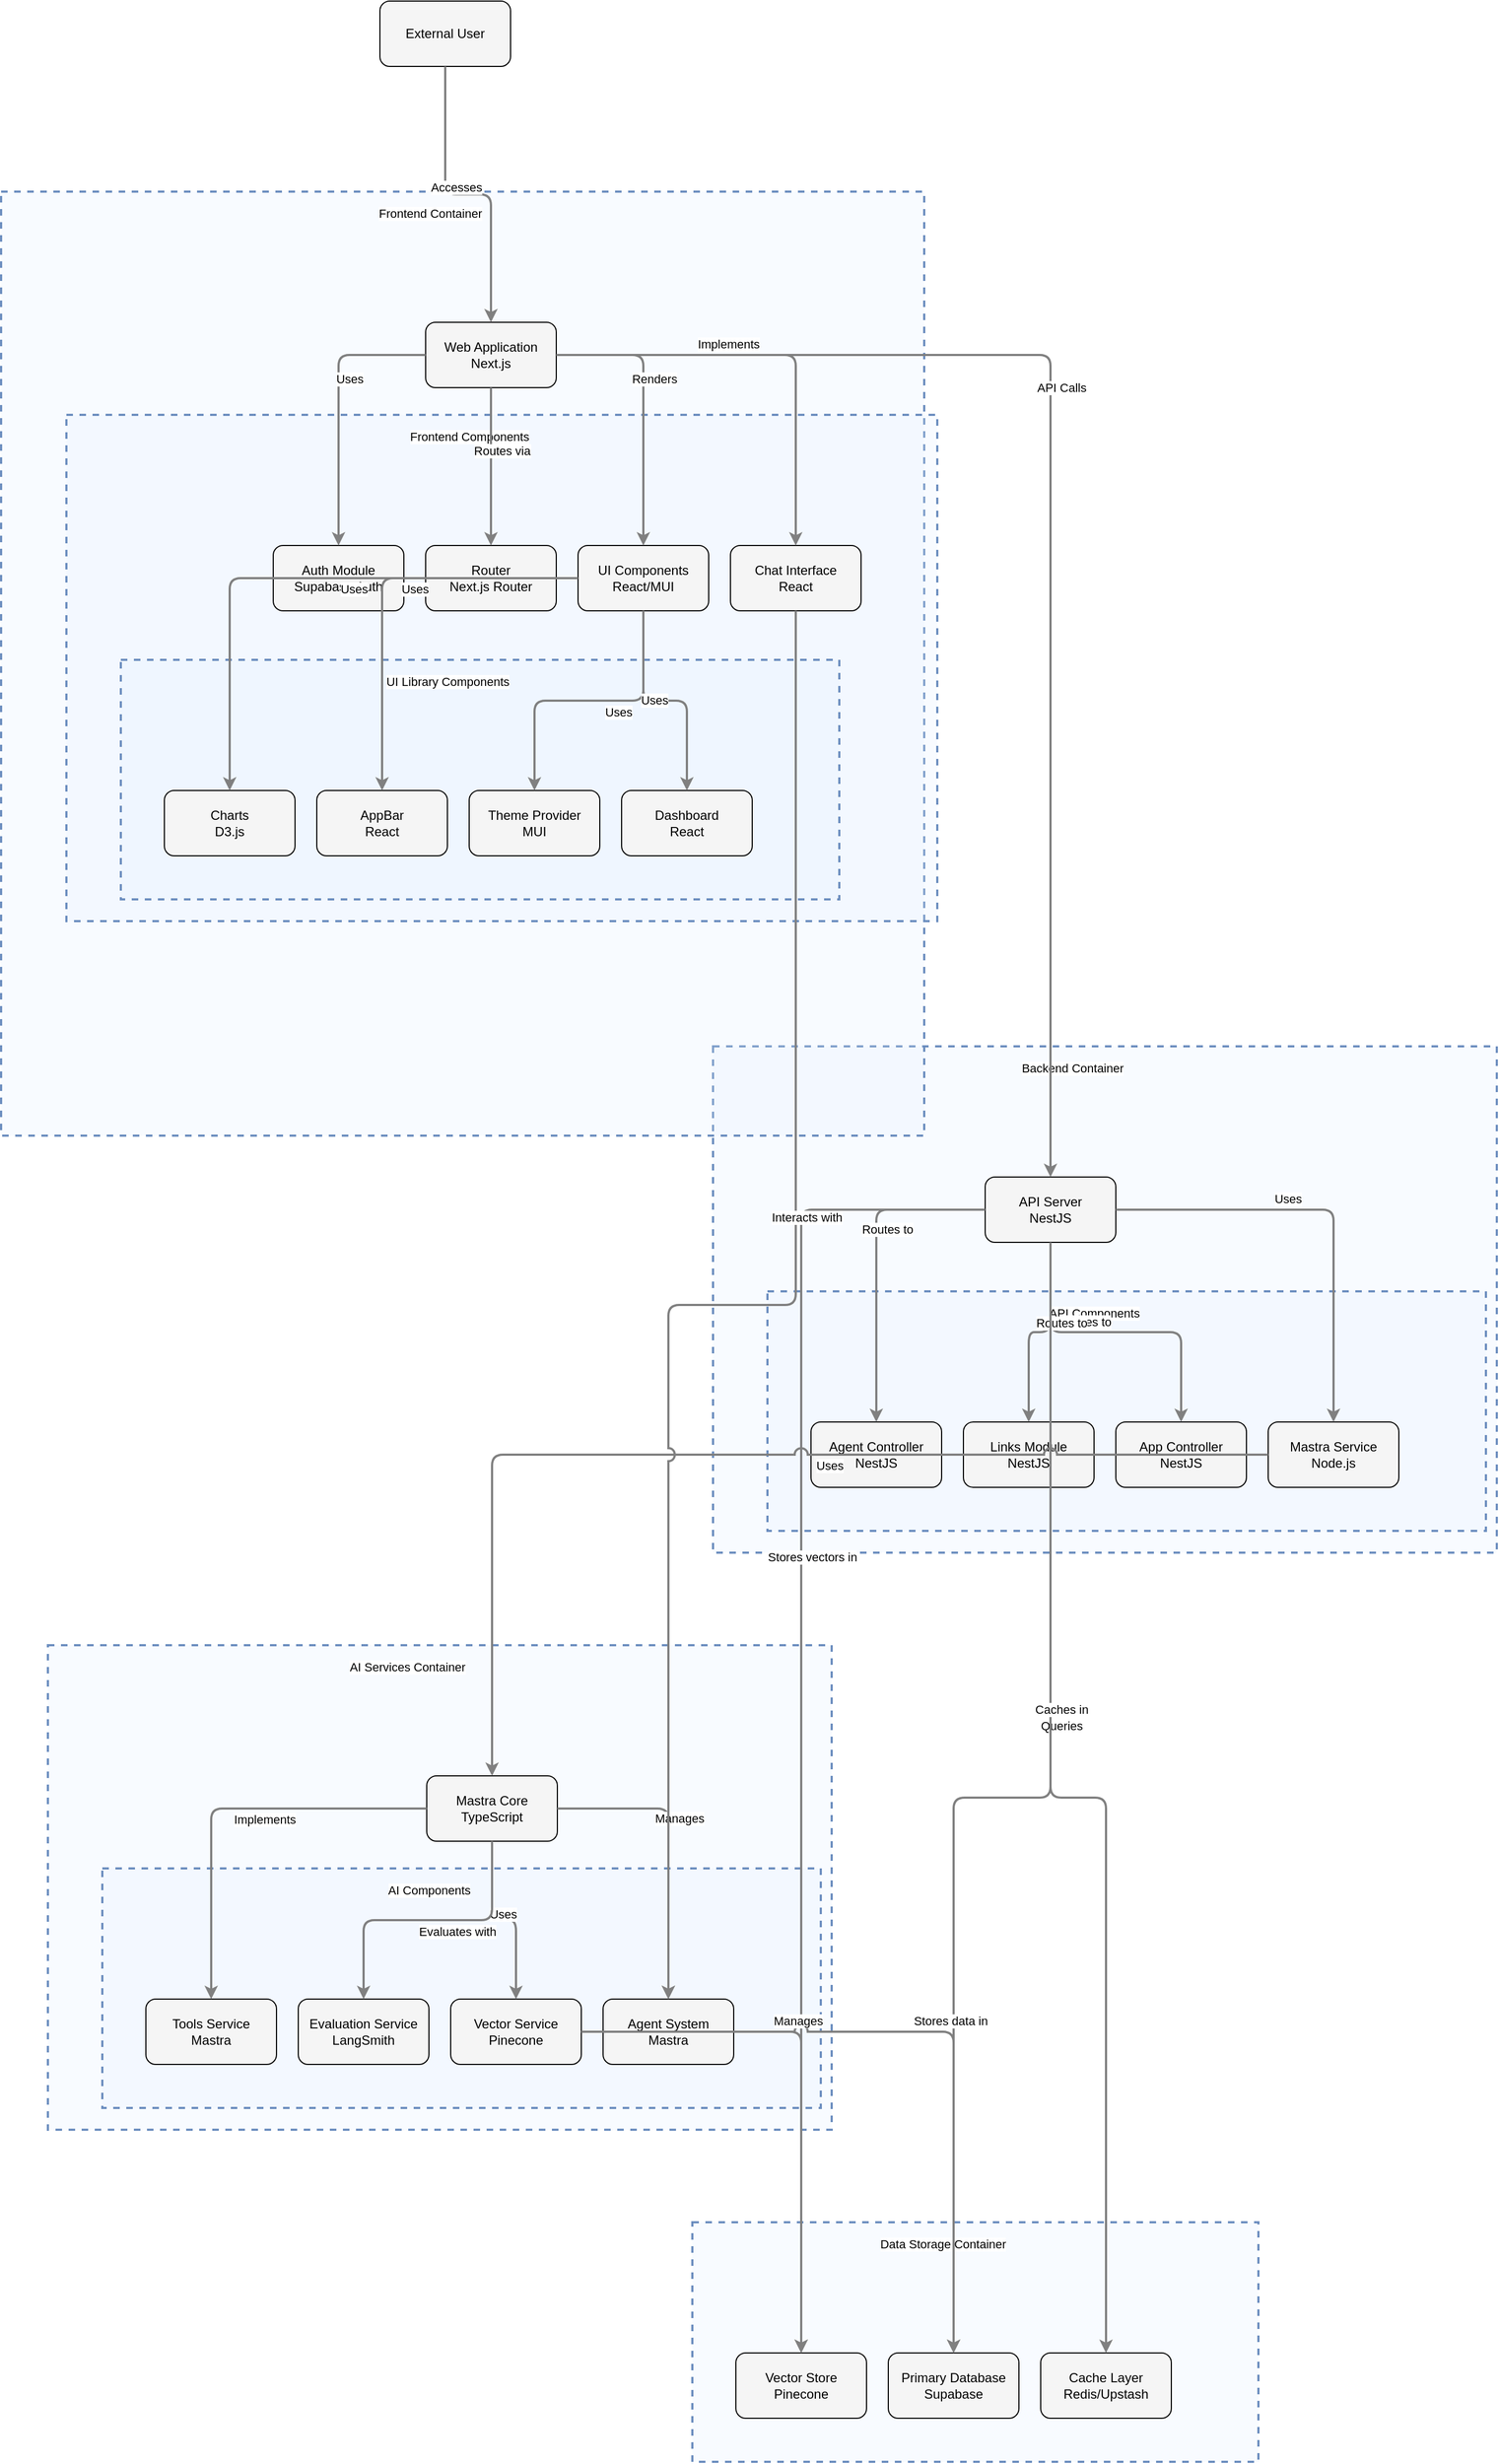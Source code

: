 <?xml version="1.0" encoding="UTF-8"?>
      <mxfile version="14.6.5" type="device">
        <diagram id="codeviz-diagram" name="System Diagram">
          <mxGraphModel dx="1000" dy="1000" grid="1" gridSize="10" guides="1" tooltips="1" connect="1" arrows="1" fold="1" page="1" pageScale="1" pageWidth="1169" pageHeight="827" math="0" shadow="0">
            <root>
              <mxCell id="0"/>
              <mxCell id="1" parent="0"/>
              <mxCell id="subGraph0" value="" style="html=1;whiteSpace=wrap;container=1;fillColor=#dae8fc;strokeColor=#6c8ebf;dashed=1;fillOpacity=20;strokeWidth=2;containerType=none;recursiveResize=0;movable=1;resizable=1;autosize=0;dropTarget=0" vertex="1" parent="subGraph1">
                <mxGeometry x="50" y="225" width="660" height="220" as="geometry"/>
              </mxCell>
              <mxCell id="subGraph0_label" value="UI Library Components" style="edgeLabel;html=1;align=center;verticalAlign=middle;resizable=0;labelBackgroundColor=white;spacing=5" vertex="1" parent="subGraph1">
                <mxGeometry x="58" y="233" width="584" height="24" as="geometry"/>
              </mxCell>
<mxCell id="subGraph6" value="" style="html=1;whiteSpace=wrap;container=1;fillColor=#dae8fc;strokeColor=#6c8ebf;dashed=1;fillOpacity=20;strokeWidth=2;containerType=none;recursiveResize=0;movable=1;resizable=1;autosize=0;dropTarget=0" vertex="1" parent="subGraph7">
                <mxGeometry x="50" y="205" width="660" height="220" as="geometry"/>
              </mxCell>
              <mxCell id="subGraph6_label" value="AI Components" style="edgeLabel;html=1;align=center;verticalAlign=middle;resizable=0;labelBackgroundColor=white;spacing=5" vertex="1" parent="subGraph7">
                <mxGeometry x="58" y="213" width="584" height="24" as="geometry"/>
              </mxCell>
<mxCell id="subGraph3" value="" style="html=1;whiteSpace=wrap;container=1;fillColor=#dae8fc;strokeColor=#6c8ebf;dashed=1;fillOpacity=20;strokeWidth=2;containerType=none;recursiveResize=0;movable=1;resizable=1;autosize=0;dropTarget=0" vertex="1" parent="subGraph4">
                <mxGeometry x="50" y="225" width="660" height="220" as="geometry"/>
              </mxCell>
              <mxCell id="subGraph3_label" value="API Components" style="edgeLabel;html=1;align=center;verticalAlign=middle;resizable=0;labelBackgroundColor=white;spacing=5" vertex="1" parent="subGraph4">
                <mxGeometry x="58" y="233" width="584" height="24" as="geometry"/>
              </mxCell>
<mxCell id="subGraph1" value="" style="html=1;whiteSpace=wrap;container=1;fillColor=#dae8fc;strokeColor=#6c8ebf;dashed=1;fillOpacity=20;strokeWidth=2;containerType=none;recursiveResize=0;movable=1;resizable=1;autosize=0;dropTarget=0" vertex="1" parent="subGraph2">
                <mxGeometry x="60" y="205" width="800" height="465" as="geometry"/>
              </mxCell>
              <mxCell id="subGraph1_label" value="Frontend Components" style="edgeLabel;html=1;align=center;verticalAlign=middle;resizable=0;labelBackgroundColor=white;spacing=5" vertex="1" parent="subGraph2">
                <mxGeometry x="68" y="213" width="724" height="24" as="geometry"/>
              </mxCell>
<mxCell id="subGraph7" value="" style="html=1;whiteSpace=wrap;container=1;fillColor=#dae8fc;strokeColor=#6c8ebf;dashed=1;fillOpacity=20;strokeWidth=2;containerType=none;recursiveResize=0;movable=1;resizable=1;autosize=0;dropTarget=0" vertex="1" parent="1">
                <mxGeometry x="97" y="1522" width="720" height="445" as="geometry"/>
              </mxCell>
              <mxCell id="subGraph7_label" value="AI Services Container" style="edgeLabel;html=1;align=center;verticalAlign=middle;resizable=0;labelBackgroundColor=white;spacing=5" vertex="1" parent="1">
                <mxGeometry x="105" y="1530" width="644" height="24" as="geometry"/>
              </mxCell>
<mxCell id="subGraph5" value="" style="html=1;whiteSpace=wrap;container=1;fillColor=#dae8fc;strokeColor=#6c8ebf;dashed=1;fillOpacity=20;strokeWidth=2;containerType=none;recursiveResize=0;movable=1;resizable=1;autosize=0;dropTarget=0" vertex="1" parent="1">
                <mxGeometry x="689" y="2052" width="520" height="220" as="geometry"/>
              </mxCell>
              <mxCell id="subGraph5_label" value="Data Storage Container" style="edgeLabel;html=1;align=center;verticalAlign=middle;resizable=0;labelBackgroundColor=white;spacing=5" vertex="1" parent="1">
                <mxGeometry x="697" y="2060" width="444" height="24" as="geometry"/>
              </mxCell>
<mxCell id="subGraph4" value="" style="html=1;whiteSpace=wrap;container=1;fillColor=#dae8fc;strokeColor=#6c8ebf;dashed=1;fillOpacity=20;strokeWidth=2;containerType=none;recursiveResize=0;movable=1;resizable=1;autosize=0;dropTarget=0" vertex="1" parent="1">
                <mxGeometry x="708" y="972" width="720" height="465" as="geometry"/>
              </mxCell>
              <mxCell id="subGraph4_label" value="Backend Container" style="edgeLabel;html=1;align=center;verticalAlign=middle;resizable=0;labelBackgroundColor=white;spacing=5" vertex="1" parent="1">
                <mxGeometry x="716" y="980" width="644" height="24" as="geometry"/>
              </mxCell>
<mxCell id="subGraph2" value="" style="html=1;whiteSpace=wrap;container=1;fillColor=#dae8fc;strokeColor=#6c8ebf;dashed=1;fillOpacity=20;strokeWidth=2;containerType=none;recursiveResize=0;movable=1;resizable=1;autosize=0;dropTarget=0" vertex="1" parent="1">
                <mxGeometry x="54" y="187" width="848" height="867" as="geometry"/>
              </mxCell>
              <mxCell id="subGraph2_label" value="Frontend Container" style="edgeLabel;html=1;align=center;verticalAlign=middle;resizable=0;labelBackgroundColor=white;spacing=5" vertex="1" parent="1">
                <mxGeometry x="62" y="195" width="772" height="24" as="geometry"/>
              </mxCell>
              <mxCell id="User" value="External User" style="rounded=1;whiteSpace=wrap;html=1;fillColor=#f5f5f5" vertex="1" parent="1">
                    <mxGeometry x="402" y="12" width="120" height="60" as="geometry"/>
                  </mxCell>
<mxCell id="WebApp" value="Web Application&lt;br&gt;Next.js" style="rounded=1;whiteSpace=wrap;html=1;fillColor=#f5f5f5" vertex="1" parent="subGraph2">
                    <mxGeometry x="390" y="120" width="120" height="60" as="geometry"/>
                  </mxCell>
<mxCell id="AuthModule" value="Auth Module&lt;br&gt;Supabase Auth" style="rounded=1;whiteSpace=wrap;html=1;fillColor=#f5f5f5" vertex="1" parent="subGraph1">
                    <mxGeometry x="190" y="120" width="120" height="60" as="geometry"/>
                  </mxCell>
<mxCell id="Router" value="Router&lt;br&gt;Next.js Router" style="rounded=1;whiteSpace=wrap;html=1;fillColor=#f5f5f5" vertex="1" parent="subGraph1">
                    <mxGeometry x="330" y="120" width="120" height="60" as="geometry"/>
                  </mxCell>
<mxCell id="UIComponents" value="UI Components&lt;br&gt;React/MUI" style="rounded=1;whiteSpace=wrap;html=1;fillColor=#f5f5f5" vertex="1" parent="subGraph1">
                    <mxGeometry x="470" y="120" width="120" height="60" as="geometry"/>
                  </mxCell>
<mxCell id="ChatComponents" value="Chat Interface&lt;br&gt;React" style="rounded=1;whiteSpace=wrap;html=1;fillColor=#f5f5f5" vertex="1" parent="subGraph1">
                    <mxGeometry x="610" y="120" width="120" height="60" as="geometry"/>
                  </mxCell>
<mxCell id="AppBar" value="AppBar&lt;br&gt;React" style="rounded=1;whiteSpace=wrap;html=1;fillColor=#f5f5f5" vertex="1" parent="subGraph0">
                    <mxGeometry x="180" y="120" width="120" height="60" as="geometry"/>
                  </mxCell>
<mxCell id="ThemeProvider" value="Theme Provider&lt;br&gt;MUI" style="rounded=1;whiteSpace=wrap;html=1;fillColor=#f5f5f5" vertex="1" parent="subGraph0">
                    <mxGeometry x="320" y="120" width="120" height="60" as="geometry"/>
                  </mxCell>
<mxCell id="Charts" value="Charts&lt;br&gt;D3.js" style="rounded=1;whiteSpace=wrap;html=1;fillColor=#f5f5f5" vertex="1" parent="subGraph0">
                    <mxGeometry x="40" y="120" width="120" height="60" as="geometry"/>
                  </mxCell>
<mxCell id="Dashboard" value="Dashboard&lt;br&gt;React" style="rounded=1;whiteSpace=wrap;html=1;fillColor=#f5f5f5" vertex="1" parent="subGraph0">
                    <mxGeometry x="460" y="120" width="120" height="60" as="geometry"/>
                  </mxCell>
<mxCell id="APIServer" value="API Server&lt;br&gt;NestJS" style="rounded=1;whiteSpace=wrap;html=1;fillColor=#f5f5f5" vertex="1" parent="subGraph4">
                    <mxGeometry x="250" y="120" width="120" height="60" as="geometry"/>
                  </mxCell>
<mxCell id="AppController" value="App Controller&lt;br&gt;NestJS" style="rounded=1;whiteSpace=wrap;html=1;fillColor=#f5f5f5" vertex="1" parent="subGraph3">
                    <mxGeometry x="320" y="120" width="120" height="60" as="geometry"/>
                  </mxCell>
<mxCell id="LinksModule" value="Links Module&lt;br&gt;NestJS" style="rounded=1;whiteSpace=wrap;html=1;fillColor=#f5f5f5" vertex="1" parent="subGraph3">
                    <mxGeometry x="180" y="120" width="120" height="60" as="geometry"/>
                  </mxCell>
<mxCell id="AgentController" value="Agent Controller&lt;br&gt;NestJS" style="rounded=1;whiteSpace=wrap;html=1;fillColor=#f5f5f5" vertex="1" parent="subGraph3">
                    <mxGeometry x="40" y="120" width="120" height="60" as="geometry"/>
                  </mxCell>
<mxCell id="MastraService" value="Mastra Service&lt;br&gt;Node.js" style="rounded=1;whiteSpace=wrap;html=1;fillColor=#f5f5f5" vertex="1" parent="subGraph3">
                    <mxGeometry x="460" y="120" width="120" height="60" as="geometry"/>
                  </mxCell>
<mxCell id="SupabaseDB" value="Primary Database&lt;br&gt;Supabase" style="rounded=1;whiteSpace=wrap;html=1;fillColor=#f5f5f5" vertex="1" parent="subGraph5">
                    <mxGeometry x="180" y="120" width="120" height="60" as="geometry"/>
                  </mxCell>
<mxCell id="RedisCache" value="Cache Layer&lt;br&gt;Redis/Upstash" style="rounded=1;whiteSpace=wrap;html=1;fillColor=#f5f5f5" vertex="1" parent="subGraph5">
                    <mxGeometry x="320" y="120" width="120" height="60" as="geometry"/>
                  </mxCell>
<mxCell id="VectorStore" value="Vector Store&lt;br&gt;Pinecone" style="rounded=1;whiteSpace=wrap;html=1;fillColor=#f5f5f5" vertex="1" parent="subGraph5">
                    <mxGeometry x="40" y="120" width="120" height="60" as="geometry"/>
                  </mxCell>
<mxCell id="MastraCore" value="Mastra Core&lt;br&gt;TypeScript" style="rounded=1;whiteSpace=wrap;html=1;fillColor=#f5f5f5" vertex="1" parent="subGraph7">
                    <mxGeometry x="348" y="120" width="120" height="60" as="geometry"/>
                  </mxCell>
<mxCell id="AgentSystem" value="Agent System&lt;br&gt;Mastra" style="rounded=1;whiteSpace=wrap;html=1;fillColor=#f5f5f5" vertex="1" parent="subGraph6">
                    <mxGeometry x="460" y="120" width="120" height="60" as="geometry"/>
                  </mxCell>
<mxCell id="VectorService" value="Vector Service&lt;br&gt;Pinecone" style="rounded=1;whiteSpace=wrap;html=1;fillColor=#f5f5f5" vertex="1" parent="subGraph6">
                    <mxGeometry x="320" y="120" width="120" height="60" as="geometry"/>
                  </mxCell>
<mxCell id="EvalService" value="Evaluation Service&lt;br&gt;LangSmith" style="rounded=1;whiteSpace=wrap;html=1;fillColor=#f5f5f5" vertex="1" parent="subGraph6">
                    <mxGeometry x="180" y="120" width="120" height="60" as="geometry"/>
                  </mxCell>
<mxCell id="ToolsService" value="Tools Service&lt;br&gt;Mastra" style="rounded=1;whiteSpace=wrap;html=1;fillColor=#f5f5f5" vertex="1" parent="subGraph6">
                    <mxGeometry x="40" y="120" width="120" height="60" as="geometry"/>
                  </mxCell>
              <mxCell id="edge-L_User_WebApp_0" style="edgeStyle=orthogonalEdgeStyle;rounded=1;orthogonalLoop=1;jettySize=auto;html=1;strokeColor=#808080;strokeWidth=2;jumpStyle=arc;jumpSize=10;spacing=15;labelBackgroundColor=white;labelBorderColor=none" edge="1" parent="1" source="User" target="WebApp">
                  <mxGeometry relative="1" as="geometry"/>
                </mxCell>
                <mxCell id="edge-L_User_WebApp_0_label" value="Accesses" style="edgeLabel;html=1;align=center;verticalAlign=middle;resizable=0;points=[];" vertex="1" connectable="0" parent="edge-L_User_WebApp_0">
                  <mxGeometry x="-0.2" y="10" relative="1" as="geometry">
                    <mxPoint as="offset"/>
                  </mxGeometry>
                </mxCell>
<mxCell id="edge-L_WebApp_AuthModule_1" style="edgeStyle=orthogonalEdgeStyle;rounded=1;orthogonalLoop=1;jettySize=auto;html=1;strokeColor=#808080;strokeWidth=2;jumpStyle=arc;jumpSize=10;spacing=15;labelBackgroundColor=white;labelBorderColor=none" edge="1" parent="1" source="WebApp" target="AuthModule">
                  <mxGeometry relative="1" as="geometry"/>
                </mxCell>
                <mxCell id="edge-L_WebApp_AuthModule_1_label" value="Uses" style="edgeLabel;html=1;align=center;verticalAlign=middle;resizable=0;points=[];" vertex="1" connectable="0" parent="edge-L_WebApp_AuthModule_1">
                  <mxGeometry x="-0.2" y="10" relative="1" as="geometry">
                    <mxPoint as="offset"/>
                  </mxGeometry>
                </mxCell>
<mxCell id="edge-L_WebApp_Router_2" style="edgeStyle=orthogonalEdgeStyle;rounded=1;orthogonalLoop=1;jettySize=auto;html=1;strokeColor=#808080;strokeWidth=2;jumpStyle=arc;jumpSize=10;spacing=15;labelBackgroundColor=white;labelBorderColor=none" edge="1" parent="1" source="WebApp" target="Router">
                  <mxGeometry relative="1" as="geometry"/>
                </mxCell>
                <mxCell id="edge-L_WebApp_Router_2_label" value="Routes via" style="edgeLabel;html=1;align=center;verticalAlign=middle;resizable=0;points=[];" vertex="1" connectable="0" parent="edge-L_WebApp_Router_2">
                  <mxGeometry x="-0.2" y="10" relative="1" as="geometry">
                    <mxPoint as="offset"/>
                  </mxGeometry>
                </mxCell>
<mxCell id="edge-L_WebApp_UIComponents_3" style="edgeStyle=orthogonalEdgeStyle;rounded=1;orthogonalLoop=1;jettySize=auto;html=1;strokeColor=#808080;strokeWidth=2;jumpStyle=arc;jumpSize=10;spacing=15;labelBackgroundColor=white;labelBorderColor=none" edge="1" parent="1" source="WebApp" target="UIComponents">
                  <mxGeometry relative="1" as="geometry"/>
                </mxCell>
                <mxCell id="edge-L_WebApp_UIComponents_3_label" value="Renders" style="edgeLabel;html=1;align=center;verticalAlign=middle;resizable=0;points=[];" vertex="1" connectable="0" parent="edge-L_WebApp_UIComponents_3">
                  <mxGeometry x="-0.2" y="10" relative="1" as="geometry">
                    <mxPoint as="offset"/>
                  </mxGeometry>
                </mxCell>
<mxCell id="edge-L_WebApp_ChatComponents_4" style="edgeStyle=orthogonalEdgeStyle;rounded=1;orthogonalLoop=1;jettySize=auto;html=1;strokeColor=#808080;strokeWidth=2;jumpStyle=arc;jumpSize=10;spacing=15;labelBackgroundColor=white;labelBorderColor=none" edge="1" parent="1" source="WebApp" target="ChatComponents">
                  <mxGeometry relative="1" as="geometry"/>
                </mxCell>
                <mxCell id="edge-L_WebApp_ChatComponents_4_label" value="Implements" style="edgeLabel;html=1;align=center;verticalAlign=middle;resizable=0;points=[];" vertex="1" connectable="0" parent="edge-L_WebApp_ChatComponents_4">
                  <mxGeometry x="-0.2" y="10" relative="1" as="geometry">
                    <mxPoint as="offset"/>
                  </mxGeometry>
                </mxCell>
<mxCell id="edge-L_UIComponents_AppBar_5" style="edgeStyle=orthogonalEdgeStyle;rounded=1;orthogonalLoop=1;jettySize=auto;html=1;strokeColor=#808080;strokeWidth=2;jumpStyle=arc;jumpSize=10;spacing=15;labelBackgroundColor=white;labelBorderColor=none" edge="1" parent="1" source="UIComponents" target="AppBar">
                  <mxGeometry relative="1" as="geometry"/>
                </mxCell>
                <mxCell id="edge-L_UIComponents_AppBar_5_label" value="Uses" style="edgeLabel;html=1;align=center;verticalAlign=middle;resizable=0;points=[];" vertex="1" connectable="0" parent="edge-L_UIComponents_AppBar_5">
                  <mxGeometry x="-0.2" y="10" relative="1" as="geometry">
                    <mxPoint as="offset"/>
                  </mxGeometry>
                </mxCell>
<mxCell id="edge-L_UIComponents_ThemeProvider_6" style="edgeStyle=orthogonalEdgeStyle;rounded=1;orthogonalLoop=1;jettySize=auto;html=1;strokeColor=#808080;strokeWidth=2;jumpStyle=arc;jumpSize=10;spacing=15;labelBackgroundColor=white;labelBorderColor=none" edge="1" parent="1" source="UIComponents" target="ThemeProvider">
                  <mxGeometry relative="1" as="geometry"/>
                </mxCell>
                <mxCell id="edge-L_UIComponents_ThemeProvider_6_label" value="Uses" style="edgeLabel;html=1;align=center;verticalAlign=middle;resizable=0;points=[];" vertex="1" connectable="0" parent="edge-L_UIComponents_ThemeProvider_6">
                  <mxGeometry x="-0.2" y="10" relative="1" as="geometry">
                    <mxPoint as="offset"/>
                  </mxGeometry>
                </mxCell>
<mxCell id="edge-L_UIComponents_Charts_7" style="edgeStyle=orthogonalEdgeStyle;rounded=1;orthogonalLoop=1;jettySize=auto;html=1;strokeColor=#808080;strokeWidth=2;jumpStyle=arc;jumpSize=10;spacing=15;labelBackgroundColor=white;labelBorderColor=none" edge="1" parent="1" source="UIComponents" target="Charts">
                  <mxGeometry relative="1" as="geometry"/>
                </mxCell>
                <mxCell id="edge-L_UIComponents_Charts_7_label" value="Uses" style="edgeLabel;html=1;align=center;verticalAlign=middle;resizable=0;points=[];" vertex="1" connectable="0" parent="edge-L_UIComponents_Charts_7">
                  <mxGeometry x="-0.2" y="10" relative="1" as="geometry">
                    <mxPoint as="offset"/>
                  </mxGeometry>
                </mxCell>
<mxCell id="edge-L_UIComponents_Dashboard_8" style="edgeStyle=orthogonalEdgeStyle;rounded=1;orthogonalLoop=1;jettySize=auto;html=1;strokeColor=#808080;strokeWidth=2;jumpStyle=arc;jumpSize=10;spacing=15;labelBackgroundColor=white;labelBorderColor=none" edge="1" parent="1" source="UIComponents" target="Dashboard">
                  <mxGeometry relative="1" as="geometry"/>
                </mxCell>
                <mxCell id="edge-L_UIComponents_Dashboard_8_label" value="Uses" style="edgeLabel;html=1;align=center;verticalAlign=middle;resizable=0;points=[];" vertex="1" connectable="0" parent="edge-L_UIComponents_Dashboard_8">
                  <mxGeometry x="-0.2" y="10" relative="1" as="geometry">
                    <mxPoint as="offset"/>
                  </mxGeometry>
                </mxCell>
<mxCell id="edge-L_WebApp_APIServer_9" style="edgeStyle=orthogonalEdgeStyle;rounded=1;orthogonalLoop=1;jettySize=auto;html=1;strokeColor=#808080;strokeWidth=2;jumpStyle=arc;jumpSize=10;spacing=15;labelBackgroundColor=white;labelBorderColor=none" edge="1" parent="1" source="WebApp" target="APIServer">
                  <mxGeometry relative="1" as="geometry"/>
                </mxCell>
                <mxCell id="edge-L_WebApp_APIServer_9_label" value="API Calls" style="edgeLabel;html=1;align=center;verticalAlign=middle;resizable=0;points=[];" vertex="1" connectable="0" parent="edge-L_WebApp_APIServer_9">
                  <mxGeometry x="-0.2" y="10" relative="1" as="geometry">
                    <mxPoint as="offset"/>
                  </mxGeometry>
                </mxCell>
<mxCell id="edge-L_APIServer_AppController_10" style="edgeStyle=orthogonalEdgeStyle;rounded=1;orthogonalLoop=1;jettySize=auto;html=1;strokeColor=#808080;strokeWidth=2;jumpStyle=arc;jumpSize=10;spacing=15;labelBackgroundColor=white;labelBorderColor=none" edge="1" parent="1" source="APIServer" target="AppController">
                  <mxGeometry relative="1" as="geometry"/>
                </mxCell>
                <mxCell id="edge-L_APIServer_AppController_10_label" value="Routes to" style="edgeLabel;html=1;align=center;verticalAlign=middle;resizable=0;points=[];" vertex="1" connectable="0" parent="edge-L_APIServer_AppController_10">
                  <mxGeometry x="-0.2" y="10" relative="1" as="geometry">
                    <mxPoint as="offset"/>
                  </mxGeometry>
                </mxCell>
<mxCell id="edge-L_APIServer_LinksModule_11" style="edgeStyle=orthogonalEdgeStyle;rounded=1;orthogonalLoop=1;jettySize=auto;html=1;strokeColor=#808080;strokeWidth=2;jumpStyle=arc;jumpSize=10;spacing=15;labelBackgroundColor=white;labelBorderColor=none" edge="1" parent="1" source="APIServer" target="LinksModule">
                  <mxGeometry relative="1" as="geometry"/>
                </mxCell>
                <mxCell id="edge-L_APIServer_LinksModule_11_label" value="Routes to" style="edgeLabel;html=1;align=center;verticalAlign=middle;resizable=0;points=[];" vertex="1" connectable="0" parent="edge-L_APIServer_LinksModule_11">
                  <mxGeometry x="-0.2" y="10" relative="1" as="geometry">
                    <mxPoint as="offset"/>
                  </mxGeometry>
                </mxCell>
<mxCell id="edge-L_APIServer_AgentController_12" style="edgeStyle=orthogonalEdgeStyle;rounded=1;orthogonalLoop=1;jettySize=auto;html=1;strokeColor=#808080;strokeWidth=2;jumpStyle=arc;jumpSize=10;spacing=15;labelBackgroundColor=white;labelBorderColor=none" edge="1" parent="1" source="APIServer" target="AgentController">
                  <mxGeometry relative="1" as="geometry"/>
                </mxCell>
                <mxCell id="edge-L_APIServer_AgentController_12_label" value="Routes to" style="edgeLabel;html=1;align=center;verticalAlign=middle;resizable=0;points=[];" vertex="1" connectable="0" parent="edge-L_APIServer_AgentController_12">
                  <mxGeometry x="-0.2" y="10" relative="1" as="geometry">
                    <mxPoint as="offset"/>
                  </mxGeometry>
                </mxCell>
<mxCell id="edge-L_APIServer_MastraService_13" style="edgeStyle=orthogonalEdgeStyle;rounded=1;orthogonalLoop=1;jettySize=auto;html=1;strokeColor=#808080;strokeWidth=2;jumpStyle=arc;jumpSize=10;spacing=15;labelBackgroundColor=white;labelBorderColor=none" edge="1" parent="1" source="APIServer" target="MastraService">
                  <mxGeometry relative="1" as="geometry"/>
                </mxCell>
                <mxCell id="edge-L_APIServer_MastraService_13_label" value="Uses" style="edgeLabel;html=1;align=center;verticalAlign=middle;resizable=0;points=[];" vertex="1" connectable="0" parent="edge-L_APIServer_MastraService_13">
                  <mxGeometry x="-0.2" y="10" relative="1" as="geometry">
                    <mxPoint as="offset"/>
                  </mxGeometry>
                </mxCell>
<mxCell id="edge-L_APIServer_SupabaseDB_14" style="edgeStyle=orthogonalEdgeStyle;rounded=1;orthogonalLoop=1;jettySize=auto;html=1;strokeColor=#808080;strokeWidth=2;jumpStyle=arc;jumpSize=10;spacing=15;labelBackgroundColor=white;labelBorderColor=none" edge="1" parent="1" source="APIServer" target="SupabaseDB">
                  <mxGeometry relative="1" as="geometry"/>
                </mxCell>
                <mxCell id="edge-L_APIServer_SupabaseDB_14_label" value="Queries" style="edgeLabel;html=1;align=center;verticalAlign=middle;resizable=0;points=[];" vertex="1" connectable="0" parent="edge-L_APIServer_SupabaseDB_14">
                  <mxGeometry x="-0.2" y="10" relative="1" as="geometry">
                    <mxPoint as="offset"/>
                  </mxGeometry>
                </mxCell>
<mxCell id="edge-L_APIServer_RedisCache_15" style="edgeStyle=orthogonalEdgeStyle;rounded=1;orthogonalLoop=1;jettySize=auto;html=1;strokeColor=#808080;strokeWidth=2;jumpStyle=arc;jumpSize=10;spacing=15;labelBackgroundColor=white;labelBorderColor=none" edge="1" parent="1" source="APIServer" target="RedisCache">
                  <mxGeometry relative="1" as="geometry"/>
                </mxCell>
                <mxCell id="edge-L_APIServer_RedisCache_15_label" value="Caches in" style="edgeLabel;html=1;align=center;verticalAlign=middle;resizable=0;points=[];" vertex="1" connectable="0" parent="edge-L_APIServer_RedisCache_15">
                  <mxGeometry x="-0.2" y="10" relative="1" as="geometry">
                    <mxPoint as="offset"/>
                  </mxGeometry>
                </mxCell>
<mxCell id="edge-L_APIServer_VectorStore_16" style="edgeStyle=orthogonalEdgeStyle;rounded=1;orthogonalLoop=1;jettySize=auto;html=1;strokeColor=#808080;strokeWidth=2;jumpStyle=arc;jumpSize=10;spacing=15;labelBackgroundColor=white;labelBorderColor=none" edge="1" parent="1" source="APIServer" target="VectorStore">
                  <mxGeometry relative="1" as="geometry"/>
                </mxCell>
                <mxCell id="edge-L_APIServer_VectorStore_16_label" value="Stores vectors in" style="edgeLabel;html=1;align=center;verticalAlign=middle;resizable=0;points=[];" vertex="1" connectable="0" parent="edge-L_APIServer_VectorStore_16">
                  <mxGeometry x="-0.2" y="10" relative="1" as="geometry">
                    <mxPoint as="offset"/>
                  </mxGeometry>
                </mxCell>
<mxCell id="edge-L_MastraService_MastraCore_17" style="edgeStyle=orthogonalEdgeStyle;rounded=1;orthogonalLoop=1;jettySize=auto;html=1;strokeColor=#808080;strokeWidth=2;jumpStyle=arc;jumpSize=10;spacing=15;labelBackgroundColor=white;labelBorderColor=none" edge="1" parent="1" source="MastraService" target="MastraCore">
                  <mxGeometry relative="1" as="geometry"/>
                </mxCell>
                <mxCell id="edge-L_MastraService_MastraCore_17_label" value="Uses" style="edgeLabel;html=1;align=center;verticalAlign=middle;resizable=0;points=[];" vertex="1" connectable="0" parent="edge-L_MastraService_MastraCore_17">
                  <mxGeometry x="-0.2" y="10" relative="1" as="geometry">
                    <mxPoint as="offset"/>
                  </mxGeometry>
                </mxCell>
<mxCell id="edge-L_MastraCore_AgentSystem_18" style="edgeStyle=orthogonalEdgeStyle;rounded=1;orthogonalLoop=1;jettySize=auto;html=1;strokeColor=#808080;strokeWidth=2;jumpStyle=arc;jumpSize=10;spacing=15;labelBackgroundColor=white;labelBorderColor=none" edge="1" parent="1" source="MastraCore" target="AgentSystem">
                  <mxGeometry relative="1" as="geometry"/>
                </mxCell>
                <mxCell id="edge-L_MastraCore_AgentSystem_18_label" value="Manages" style="edgeLabel;html=1;align=center;verticalAlign=middle;resizable=0;points=[];" vertex="1" connectable="0" parent="edge-L_MastraCore_AgentSystem_18">
                  <mxGeometry x="-0.2" y="10" relative="1" as="geometry">
                    <mxPoint as="offset"/>
                  </mxGeometry>
                </mxCell>
<mxCell id="edge-L_MastraCore_VectorService_19" style="edgeStyle=orthogonalEdgeStyle;rounded=1;orthogonalLoop=1;jettySize=auto;html=1;strokeColor=#808080;strokeWidth=2;jumpStyle=arc;jumpSize=10;spacing=15;labelBackgroundColor=white;labelBorderColor=none" edge="1" parent="1" source="MastraCore" target="VectorService">
                  <mxGeometry relative="1" as="geometry"/>
                </mxCell>
                <mxCell id="edge-L_MastraCore_VectorService_19_label" value="Uses" style="edgeLabel;html=1;align=center;verticalAlign=middle;resizable=0;points=[];" vertex="1" connectable="0" parent="edge-L_MastraCore_VectorService_19">
                  <mxGeometry x="-0.2" y="10" relative="1" as="geometry">
                    <mxPoint as="offset"/>
                  </mxGeometry>
                </mxCell>
<mxCell id="edge-L_MastraCore_EvalService_20" style="edgeStyle=orthogonalEdgeStyle;rounded=1;orthogonalLoop=1;jettySize=auto;html=1;strokeColor=#808080;strokeWidth=2;jumpStyle=arc;jumpSize=10;spacing=15;labelBackgroundColor=white;labelBorderColor=none" edge="1" parent="1" source="MastraCore" target="EvalService">
                  <mxGeometry relative="1" as="geometry"/>
                </mxCell>
                <mxCell id="edge-L_MastraCore_EvalService_20_label" value="Evaluates with" style="edgeLabel;html=1;align=center;verticalAlign=middle;resizable=0;points=[];" vertex="1" connectable="0" parent="edge-L_MastraCore_EvalService_20">
                  <mxGeometry x="-0.2" y="10" relative="1" as="geometry">
                    <mxPoint as="offset"/>
                  </mxGeometry>
                </mxCell>
<mxCell id="edge-L_MastraCore_ToolsService_21" style="edgeStyle=orthogonalEdgeStyle;rounded=1;orthogonalLoop=1;jettySize=auto;html=1;strokeColor=#808080;strokeWidth=2;jumpStyle=arc;jumpSize=10;spacing=15;labelBackgroundColor=white;labelBorderColor=none" edge="1" parent="1" source="MastraCore" target="ToolsService">
                  <mxGeometry relative="1" as="geometry"/>
                </mxCell>
                <mxCell id="edge-L_MastraCore_ToolsService_21_label" value="Implements" style="edgeLabel;html=1;align=center;verticalAlign=middle;resizable=0;points=[];" vertex="1" connectable="0" parent="edge-L_MastraCore_ToolsService_21">
                  <mxGeometry x="-0.2" y="10" relative="1" as="geometry">
                    <mxPoint as="offset"/>
                  </mxGeometry>
                </mxCell>
<mxCell id="edge-L_AgentSystem_SupabaseDB_22" style="edgeStyle=orthogonalEdgeStyle;rounded=1;orthogonalLoop=1;jettySize=auto;html=1;strokeColor=#808080;strokeWidth=2;jumpStyle=arc;jumpSize=10;spacing=15;labelBackgroundColor=white;labelBorderColor=none" edge="1" parent="1" source="AgentSystem" target="SupabaseDB">
                  <mxGeometry relative="1" as="geometry"/>
                </mxCell>
                <mxCell id="edge-L_AgentSystem_SupabaseDB_22_label" value="Stores data in" style="edgeLabel;html=1;align=center;verticalAlign=middle;resizable=0;points=[];" vertex="1" connectable="0" parent="edge-L_AgentSystem_SupabaseDB_22">
                  <mxGeometry x="-0.2" y="10" relative="1" as="geometry">
                    <mxPoint as="offset"/>
                  </mxGeometry>
                </mxCell>
<mxCell id="edge-L_VectorService_VectorStore_23" style="edgeStyle=orthogonalEdgeStyle;rounded=1;orthogonalLoop=1;jettySize=auto;html=1;strokeColor=#808080;strokeWidth=2;jumpStyle=arc;jumpSize=10;spacing=15;labelBackgroundColor=white;labelBorderColor=none" edge="1" parent="1" source="VectorService" target="VectorStore">
                  <mxGeometry relative="1" as="geometry"/>
                </mxCell>
                <mxCell id="edge-L_VectorService_VectorStore_23_label" value="Manages" style="edgeLabel;html=1;align=center;verticalAlign=middle;resizable=0;points=[];" vertex="1" connectable="0" parent="edge-L_VectorService_VectorStore_23">
                  <mxGeometry x="-0.2" y="10" relative="1" as="geometry">
                    <mxPoint as="offset"/>
                  </mxGeometry>
                </mxCell>
<mxCell id="edge-L_ChatComponents_AgentSystem_24" style="edgeStyle=orthogonalEdgeStyle;rounded=1;orthogonalLoop=1;jettySize=auto;html=1;strokeColor=#808080;strokeWidth=2;jumpStyle=arc;jumpSize=10;spacing=15;labelBackgroundColor=white;labelBorderColor=none" edge="1" parent="1" source="ChatComponents" target="AgentSystem">
                  <mxGeometry relative="1" as="geometry"/>
                </mxCell>
                <mxCell id="edge-L_ChatComponents_AgentSystem_24_label" value="Interacts with" style="edgeLabel;html=1;align=center;verticalAlign=middle;resizable=0;points=[];" vertex="1" connectable="0" parent="edge-L_ChatComponents_AgentSystem_24">
                  <mxGeometry x="-0.2" y="10" relative="1" as="geometry">
                    <mxPoint as="offset"/>
                  </mxGeometry>
                </mxCell>
            </root>
          </mxGraphModel>
        </diagram>
      </mxfile>